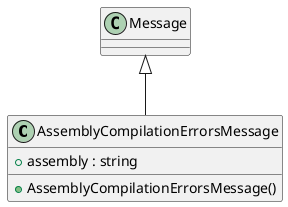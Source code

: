 @startuml
class AssemblyCompilationErrorsMessage {
    + assembly : string
    + AssemblyCompilationErrorsMessage()
}
Message <|-- AssemblyCompilationErrorsMessage
@enduml
